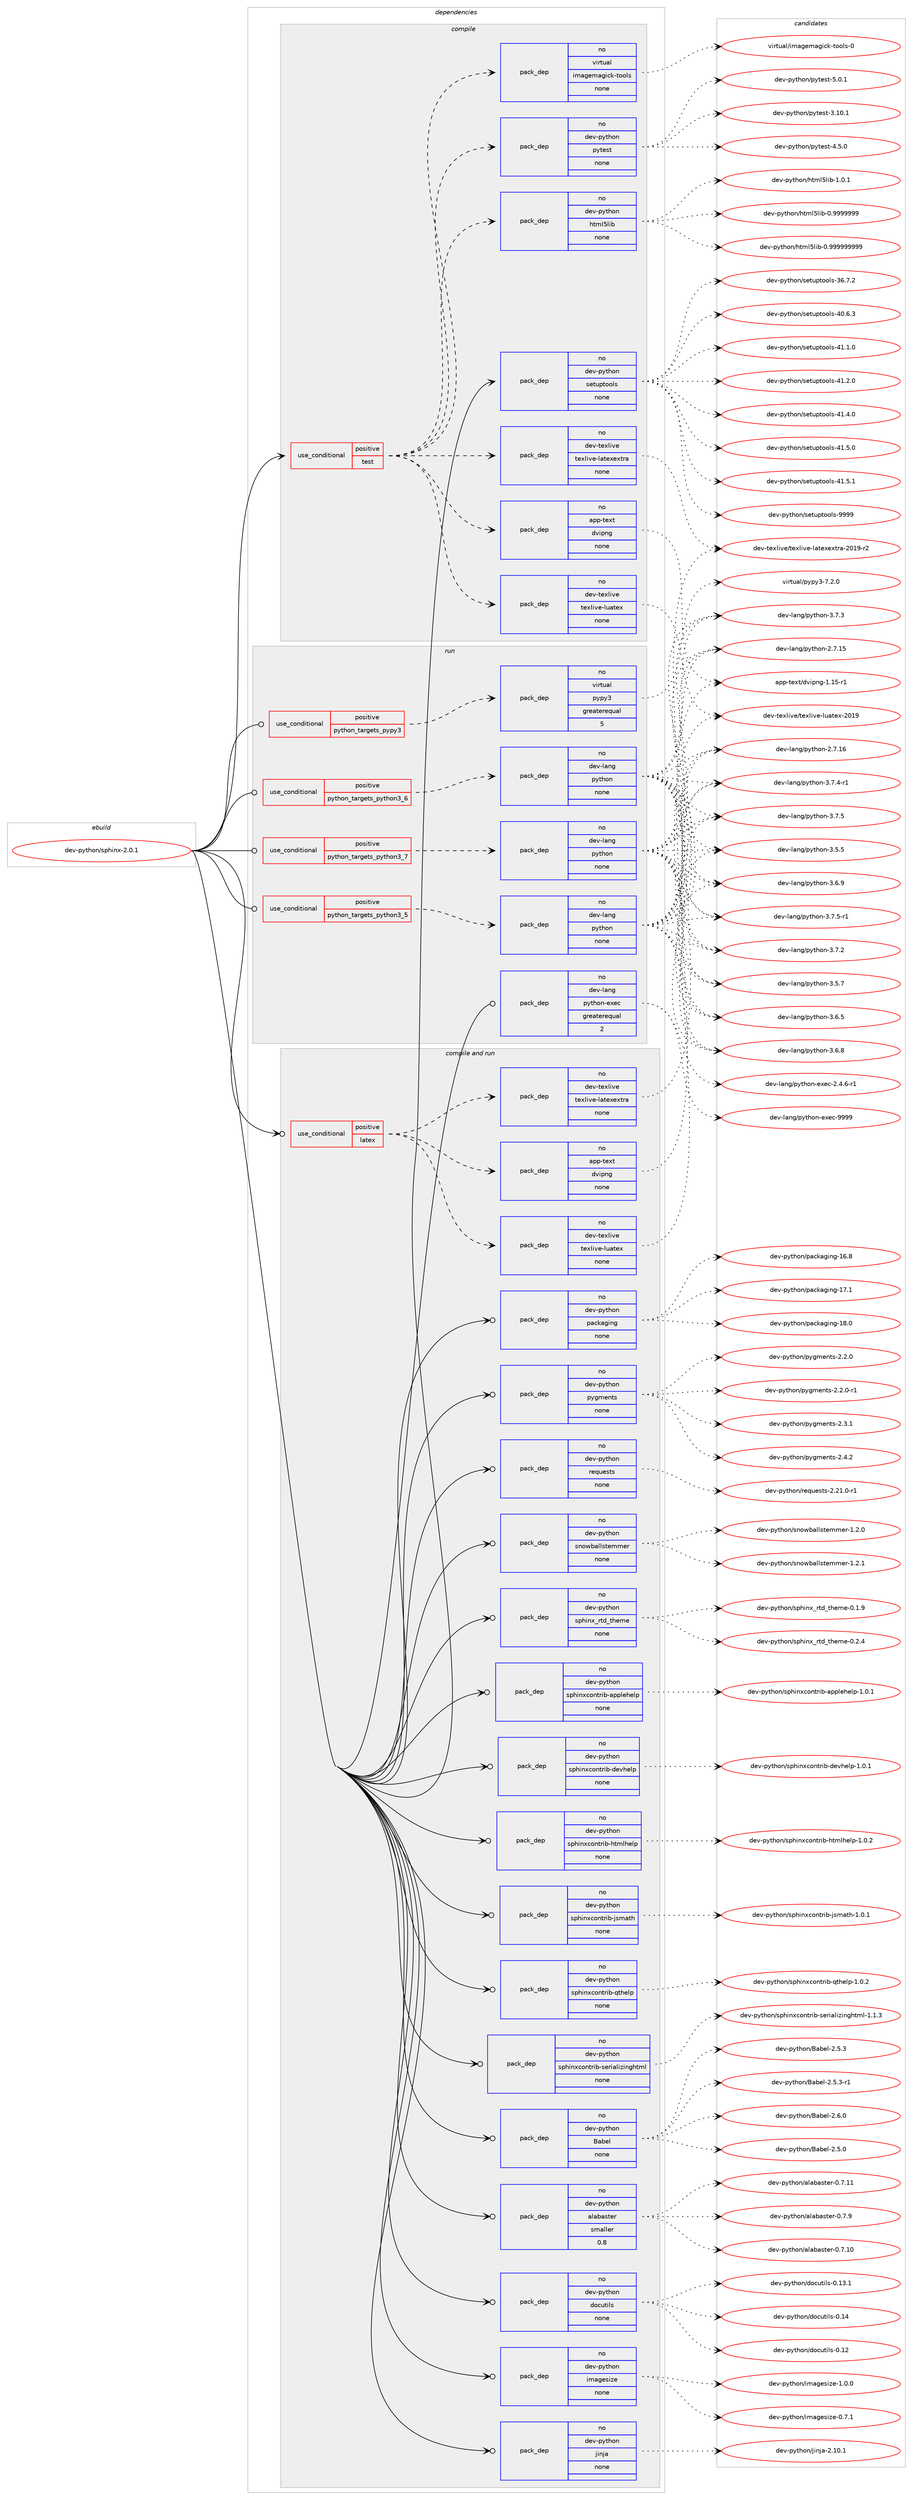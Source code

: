 digraph prolog {

# *************
# Graph options
# *************

newrank=true;
concentrate=true;
compound=true;
graph [rankdir=LR,fontname=Helvetica,fontsize=10,ranksep=1.5];#, ranksep=2.5, nodesep=0.2];
edge  [arrowhead=vee];
node  [fontname=Helvetica,fontsize=10];

# **********
# The ebuild
# **********

subgraph cluster_leftcol {
color=gray;
rank=same;
label=<<i>ebuild</i>>;
id [label="dev-python/sphinx-2.0.1", color=red, width=4, href="../dev-python/sphinx-2.0.1.svg"];
}

# ****************
# The dependencies
# ****************

subgraph cluster_midcol {
color=gray;
label=<<i>dependencies</i>>;
subgraph cluster_compile {
fillcolor="#eeeeee";
style=filled;
label=<<i>compile</i>>;
subgraph cond149611 {
dependency637989 [label=<<TABLE BORDER="0" CELLBORDER="1" CELLSPACING="0" CELLPADDING="4"><TR><TD ROWSPAN="3" CELLPADDING="10">use_conditional</TD></TR><TR><TD>positive</TD></TR><TR><TD>test</TD></TR></TABLE>>, shape=none, color=red];
subgraph pack476497 {
dependency637990 [label=<<TABLE BORDER="0" CELLBORDER="1" CELLSPACING="0" CELLPADDING="4" WIDTH="220"><TR><TD ROWSPAN="6" CELLPADDING="30">pack_dep</TD></TR><TR><TD WIDTH="110">no</TD></TR><TR><TD>dev-python</TD></TR><TR><TD>html5lib</TD></TR><TR><TD>none</TD></TR><TR><TD></TD></TR></TABLE>>, shape=none, color=blue];
}
dependency637989:e -> dependency637990:w [weight=20,style="dashed",arrowhead="vee"];
subgraph pack476498 {
dependency637991 [label=<<TABLE BORDER="0" CELLBORDER="1" CELLSPACING="0" CELLPADDING="4" WIDTH="220"><TR><TD ROWSPAN="6" CELLPADDING="30">pack_dep</TD></TR><TR><TD WIDTH="110">no</TD></TR><TR><TD>dev-python</TD></TR><TR><TD>pytest</TD></TR><TR><TD>none</TD></TR><TR><TD></TD></TR></TABLE>>, shape=none, color=blue];
}
dependency637989:e -> dependency637991:w [weight=20,style="dashed",arrowhead="vee"];
subgraph pack476499 {
dependency637992 [label=<<TABLE BORDER="0" CELLBORDER="1" CELLSPACING="0" CELLPADDING="4" WIDTH="220"><TR><TD ROWSPAN="6" CELLPADDING="30">pack_dep</TD></TR><TR><TD WIDTH="110">no</TD></TR><TR><TD>virtual</TD></TR><TR><TD>imagemagick-tools</TD></TR><TR><TD>none</TD></TR><TR><TD></TD></TR></TABLE>>, shape=none, color=blue];
}
dependency637989:e -> dependency637992:w [weight=20,style="dashed",arrowhead="vee"];
subgraph pack476500 {
dependency637993 [label=<<TABLE BORDER="0" CELLBORDER="1" CELLSPACING="0" CELLPADDING="4" WIDTH="220"><TR><TD ROWSPAN="6" CELLPADDING="30">pack_dep</TD></TR><TR><TD WIDTH="110">no</TD></TR><TR><TD>dev-texlive</TD></TR><TR><TD>texlive-latexextra</TD></TR><TR><TD>none</TD></TR><TR><TD></TD></TR></TABLE>>, shape=none, color=blue];
}
dependency637989:e -> dependency637993:w [weight=20,style="dashed",arrowhead="vee"];
subgraph pack476501 {
dependency637994 [label=<<TABLE BORDER="0" CELLBORDER="1" CELLSPACING="0" CELLPADDING="4" WIDTH="220"><TR><TD ROWSPAN="6" CELLPADDING="30">pack_dep</TD></TR><TR><TD WIDTH="110">no</TD></TR><TR><TD>dev-texlive</TD></TR><TR><TD>texlive-luatex</TD></TR><TR><TD>none</TD></TR><TR><TD></TD></TR></TABLE>>, shape=none, color=blue];
}
dependency637989:e -> dependency637994:w [weight=20,style="dashed",arrowhead="vee"];
subgraph pack476502 {
dependency637995 [label=<<TABLE BORDER="0" CELLBORDER="1" CELLSPACING="0" CELLPADDING="4" WIDTH="220"><TR><TD ROWSPAN="6" CELLPADDING="30">pack_dep</TD></TR><TR><TD WIDTH="110">no</TD></TR><TR><TD>app-text</TD></TR><TR><TD>dvipng</TD></TR><TR><TD>none</TD></TR><TR><TD></TD></TR></TABLE>>, shape=none, color=blue];
}
dependency637989:e -> dependency637995:w [weight=20,style="dashed",arrowhead="vee"];
}
id:e -> dependency637989:w [weight=20,style="solid",arrowhead="vee"];
subgraph pack476503 {
dependency637996 [label=<<TABLE BORDER="0" CELLBORDER="1" CELLSPACING="0" CELLPADDING="4" WIDTH="220"><TR><TD ROWSPAN="6" CELLPADDING="30">pack_dep</TD></TR><TR><TD WIDTH="110">no</TD></TR><TR><TD>dev-python</TD></TR><TR><TD>setuptools</TD></TR><TR><TD>none</TD></TR><TR><TD></TD></TR></TABLE>>, shape=none, color=blue];
}
id:e -> dependency637996:w [weight=20,style="solid",arrowhead="vee"];
}
subgraph cluster_compileandrun {
fillcolor="#eeeeee";
style=filled;
label=<<i>compile and run</i>>;
subgraph cond149612 {
dependency637997 [label=<<TABLE BORDER="0" CELLBORDER="1" CELLSPACING="0" CELLPADDING="4"><TR><TD ROWSPAN="3" CELLPADDING="10">use_conditional</TD></TR><TR><TD>positive</TD></TR><TR><TD>latex</TD></TR></TABLE>>, shape=none, color=red];
subgraph pack476504 {
dependency637998 [label=<<TABLE BORDER="0" CELLBORDER="1" CELLSPACING="0" CELLPADDING="4" WIDTH="220"><TR><TD ROWSPAN="6" CELLPADDING="30">pack_dep</TD></TR><TR><TD WIDTH="110">no</TD></TR><TR><TD>dev-texlive</TD></TR><TR><TD>texlive-latexextra</TD></TR><TR><TD>none</TD></TR><TR><TD></TD></TR></TABLE>>, shape=none, color=blue];
}
dependency637997:e -> dependency637998:w [weight=20,style="dashed",arrowhead="vee"];
subgraph pack476505 {
dependency637999 [label=<<TABLE BORDER="0" CELLBORDER="1" CELLSPACING="0" CELLPADDING="4" WIDTH="220"><TR><TD ROWSPAN="6" CELLPADDING="30">pack_dep</TD></TR><TR><TD WIDTH="110">no</TD></TR><TR><TD>dev-texlive</TD></TR><TR><TD>texlive-luatex</TD></TR><TR><TD>none</TD></TR><TR><TD></TD></TR></TABLE>>, shape=none, color=blue];
}
dependency637997:e -> dependency637999:w [weight=20,style="dashed",arrowhead="vee"];
subgraph pack476506 {
dependency638000 [label=<<TABLE BORDER="0" CELLBORDER="1" CELLSPACING="0" CELLPADDING="4" WIDTH="220"><TR><TD ROWSPAN="6" CELLPADDING="30">pack_dep</TD></TR><TR><TD WIDTH="110">no</TD></TR><TR><TD>app-text</TD></TR><TR><TD>dvipng</TD></TR><TR><TD>none</TD></TR><TR><TD></TD></TR></TABLE>>, shape=none, color=blue];
}
dependency637997:e -> dependency638000:w [weight=20,style="dashed",arrowhead="vee"];
}
id:e -> dependency637997:w [weight=20,style="solid",arrowhead="odotvee"];
subgraph pack476507 {
dependency638001 [label=<<TABLE BORDER="0" CELLBORDER="1" CELLSPACING="0" CELLPADDING="4" WIDTH="220"><TR><TD ROWSPAN="6" CELLPADDING="30">pack_dep</TD></TR><TR><TD WIDTH="110">no</TD></TR><TR><TD>dev-python</TD></TR><TR><TD>Babel</TD></TR><TR><TD>none</TD></TR><TR><TD></TD></TR></TABLE>>, shape=none, color=blue];
}
id:e -> dependency638001:w [weight=20,style="solid",arrowhead="odotvee"];
subgraph pack476508 {
dependency638002 [label=<<TABLE BORDER="0" CELLBORDER="1" CELLSPACING="0" CELLPADDING="4" WIDTH="220"><TR><TD ROWSPAN="6" CELLPADDING="30">pack_dep</TD></TR><TR><TD WIDTH="110">no</TD></TR><TR><TD>dev-python</TD></TR><TR><TD>alabaster</TD></TR><TR><TD>smaller</TD></TR><TR><TD>0.8</TD></TR></TABLE>>, shape=none, color=blue];
}
id:e -> dependency638002:w [weight=20,style="solid",arrowhead="odotvee"];
subgraph pack476509 {
dependency638003 [label=<<TABLE BORDER="0" CELLBORDER="1" CELLSPACING="0" CELLPADDING="4" WIDTH="220"><TR><TD ROWSPAN="6" CELLPADDING="30">pack_dep</TD></TR><TR><TD WIDTH="110">no</TD></TR><TR><TD>dev-python</TD></TR><TR><TD>docutils</TD></TR><TR><TD>none</TD></TR><TR><TD></TD></TR></TABLE>>, shape=none, color=blue];
}
id:e -> dependency638003:w [weight=20,style="solid",arrowhead="odotvee"];
subgraph pack476510 {
dependency638004 [label=<<TABLE BORDER="0" CELLBORDER="1" CELLSPACING="0" CELLPADDING="4" WIDTH="220"><TR><TD ROWSPAN="6" CELLPADDING="30">pack_dep</TD></TR><TR><TD WIDTH="110">no</TD></TR><TR><TD>dev-python</TD></TR><TR><TD>imagesize</TD></TR><TR><TD>none</TD></TR><TR><TD></TD></TR></TABLE>>, shape=none, color=blue];
}
id:e -> dependency638004:w [weight=20,style="solid",arrowhead="odotvee"];
subgraph pack476511 {
dependency638005 [label=<<TABLE BORDER="0" CELLBORDER="1" CELLSPACING="0" CELLPADDING="4" WIDTH="220"><TR><TD ROWSPAN="6" CELLPADDING="30">pack_dep</TD></TR><TR><TD WIDTH="110">no</TD></TR><TR><TD>dev-python</TD></TR><TR><TD>jinja</TD></TR><TR><TD>none</TD></TR><TR><TD></TD></TR></TABLE>>, shape=none, color=blue];
}
id:e -> dependency638005:w [weight=20,style="solid",arrowhead="odotvee"];
subgraph pack476512 {
dependency638006 [label=<<TABLE BORDER="0" CELLBORDER="1" CELLSPACING="0" CELLPADDING="4" WIDTH="220"><TR><TD ROWSPAN="6" CELLPADDING="30">pack_dep</TD></TR><TR><TD WIDTH="110">no</TD></TR><TR><TD>dev-python</TD></TR><TR><TD>packaging</TD></TR><TR><TD>none</TD></TR><TR><TD></TD></TR></TABLE>>, shape=none, color=blue];
}
id:e -> dependency638006:w [weight=20,style="solid",arrowhead="odotvee"];
subgraph pack476513 {
dependency638007 [label=<<TABLE BORDER="0" CELLBORDER="1" CELLSPACING="0" CELLPADDING="4" WIDTH="220"><TR><TD ROWSPAN="6" CELLPADDING="30">pack_dep</TD></TR><TR><TD WIDTH="110">no</TD></TR><TR><TD>dev-python</TD></TR><TR><TD>pygments</TD></TR><TR><TD>none</TD></TR><TR><TD></TD></TR></TABLE>>, shape=none, color=blue];
}
id:e -> dependency638007:w [weight=20,style="solid",arrowhead="odotvee"];
subgraph pack476514 {
dependency638008 [label=<<TABLE BORDER="0" CELLBORDER="1" CELLSPACING="0" CELLPADDING="4" WIDTH="220"><TR><TD ROWSPAN="6" CELLPADDING="30">pack_dep</TD></TR><TR><TD WIDTH="110">no</TD></TR><TR><TD>dev-python</TD></TR><TR><TD>requests</TD></TR><TR><TD>none</TD></TR><TR><TD></TD></TR></TABLE>>, shape=none, color=blue];
}
id:e -> dependency638008:w [weight=20,style="solid",arrowhead="odotvee"];
subgraph pack476515 {
dependency638009 [label=<<TABLE BORDER="0" CELLBORDER="1" CELLSPACING="0" CELLPADDING="4" WIDTH="220"><TR><TD ROWSPAN="6" CELLPADDING="30">pack_dep</TD></TR><TR><TD WIDTH="110">no</TD></TR><TR><TD>dev-python</TD></TR><TR><TD>snowballstemmer</TD></TR><TR><TD>none</TD></TR><TR><TD></TD></TR></TABLE>>, shape=none, color=blue];
}
id:e -> dependency638009:w [weight=20,style="solid",arrowhead="odotvee"];
subgraph pack476516 {
dependency638010 [label=<<TABLE BORDER="0" CELLBORDER="1" CELLSPACING="0" CELLPADDING="4" WIDTH="220"><TR><TD ROWSPAN="6" CELLPADDING="30">pack_dep</TD></TR><TR><TD WIDTH="110">no</TD></TR><TR><TD>dev-python</TD></TR><TR><TD>sphinx_rtd_theme</TD></TR><TR><TD>none</TD></TR><TR><TD></TD></TR></TABLE>>, shape=none, color=blue];
}
id:e -> dependency638010:w [weight=20,style="solid",arrowhead="odotvee"];
subgraph pack476517 {
dependency638011 [label=<<TABLE BORDER="0" CELLBORDER="1" CELLSPACING="0" CELLPADDING="4" WIDTH="220"><TR><TD ROWSPAN="6" CELLPADDING="30">pack_dep</TD></TR><TR><TD WIDTH="110">no</TD></TR><TR><TD>dev-python</TD></TR><TR><TD>sphinxcontrib-applehelp</TD></TR><TR><TD>none</TD></TR><TR><TD></TD></TR></TABLE>>, shape=none, color=blue];
}
id:e -> dependency638011:w [weight=20,style="solid",arrowhead="odotvee"];
subgraph pack476518 {
dependency638012 [label=<<TABLE BORDER="0" CELLBORDER="1" CELLSPACING="0" CELLPADDING="4" WIDTH="220"><TR><TD ROWSPAN="6" CELLPADDING="30">pack_dep</TD></TR><TR><TD WIDTH="110">no</TD></TR><TR><TD>dev-python</TD></TR><TR><TD>sphinxcontrib-devhelp</TD></TR><TR><TD>none</TD></TR><TR><TD></TD></TR></TABLE>>, shape=none, color=blue];
}
id:e -> dependency638012:w [weight=20,style="solid",arrowhead="odotvee"];
subgraph pack476519 {
dependency638013 [label=<<TABLE BORDER="0" CELLBORDER="1" CELLSPACING="0" CELLPADDING="4" WIDTH="220"><TR><TD ROWSPAN="6" CELLPADDING="30">pack_dep</TD></TR><TR><TD WIDTH="110">no</TD></TR><TR><TD>dev-python</TD></TR><TR><TD>sphinxcontrib-htmlhelp</TD></TR><TR><TD>none</TD></TR><TR><TD></TD></TR></TABLE>>, shape=none, color=blue];
}
id:e -> dependency638013:w [weight=20,style="solid",arrowhead="odotvee"];
subgraph pack476520 {
dependency638014 [label=<<TABLE BORDER="0" CELLBORDER="1" CELLSPACING="0" CELLPADDING="4" WIDTH="220"><TR><TD ROWSPAN="6" CELLPADDING="30">pack_dep</TD></TR><TR><TD WIDTH="110">no</TD></TR><TR><TD>dev-python</TD></TR><TR><TD>sphinxcontrib-jsmath</TD></TR><TR><TD>none</TD></TR><TR><TD></TD></TR></TABLE>>, shape=none, color=blue];
}
id:e -> dependency638014:w [weight=20,style="solid",arrowhead="odotvee"];
subgraph pack476521 {
dependency638015 [label=<<TABLE BORDER="0" CELLBORDER="1" CELLSPACING="0" CELLPADDING="4" WIDTH="220"><TR><TD ROWSPAN="6" CELLPADDING="30">pack_dep</TD></TR><TR><TD WIDTH="110">no</TD></TR><TR><TD>dev-python</TD></TR><TR><TD>sphinxcontrib-qthelp</TD></TR><TR><TD>none</TD></TR><TR><TD></TD></TR></TABLE>>, shape=none, color=blue];
}
id:e -> dependency638015:w [weight=20,style="solid",arrowhead="odotvee"];
subgraph pack476522 {
dependency638016 [label=<<TABLE BORDER="0" CELLBORDER="1" CELLSPACING="0" CELLPADDING="4" WIDTH="220"><TR><TD ROWSPAN="6" CELLPADDING="30">pack_dep</TD></TR><TR><TD WIDTH="110">no</TD></TR><TR><TD>dev-python</TD></TR><TR><TD>sphinxcontrib-serializinghtml</TD></TR><TR><TD>none</TD></TR><TR><TD></TD></TR></TABLE>>, shape=none, color=blue];
}
id:e -> dependency638016:w [weight=20,style="solid",arrowhead="odotvee"];
}
subgraph cluster_run {
fillcolor="#eeeeee";
style=filled;
label=<<i>run</i>>;
subgraph cond149613 {
dependency638017 [label=<<TABLE BORDER="0" CELLBORDER="1" CELLSPACING="0" CELLPADDING="4"><TR><TD ROWSPAN="3" CELLPADDING="10">use_conditional</TD></TR><TR><TD>positive</TD></TR><TR><TD>python_targets_pypy3</TD></TR></TABLE>>, shape=none, color=red];
subgraph pack476523 {
dependency638018 [label=<<TABLE BORDER="0" CELLBORDER="1" CELLSPACING="0" CELLPADDING="4" WIDTH="220"><TR><TD ROWSPAN="6" CELLPADDING="30">pack_dep</TD></TR><TR><TD WIDTH="110">no</TD></TR><TR><TD>virtual</TD></TR><TR><TD>pypy3</TD></TR><TR><TD>greaterequal</TD></TR><TR><TD>5</TD></TR></TABLE>>, shape=none, color=blue];
}
dependency638017:e -> dependency638018:w [weight=20,style="dashed",arrowhead="vee"];
}
id:e -> dependency638017:w [weight=20,style="solid",arrowhead="odot"];
subgraph cond149614 {
dependency638019 [label=<<TABLE BORDER="0" CELLBORDER="1" CELLSPACING="0" CELLPADDING="4"><TR><TD ROWSPAN="3" CELLPADDING="10">use_conditional</TD></TR><TR><TD>positive</TD></TR><TR><TD>python_targets_python3_5</TD></TR></TABLE>>, shape=none, color=red];
subgraph pack476524 {
dependency638020 [label=<<TABLE BORDER="0" CELLBORDER="1" CELLSPACING="0" CELLPADDING="4" WIDTH="220"><TR><TD ROWSPAN="6" CELLPADDING="30">pack_dep</TD></TR><TR><TD WIDTH="110">no</TD></TR><TR><TD>dev-lang</TD></TR><TR><TD>python</TD></TR><TR><TD>none</TD></TR><TR><TD></TD></TR></TABLE>>, shape=none, color=blue];
}
dependency638019:e -> dependency638020:w [weight=20,style="dashed",arrowhead="vee"];
}
id:e -> dependency638019:w [weight=20,style="solid",arrowhead="odot"];
subgraph cond149615 {
dependency638021 [label=<<TABLE BORDER="0" CELLBORDER="1" CELLSPACING="0" CELLPADDING="4"><TR><TD ROWSPAN="3" CELLPADDING="10">use_conditional</TD></TR><TR><TD>positive</TD></TR><TR><TD>python_targets_python3_6</TD></TR></TABLE>>, shape=none, color=red];
subgraph pack476525 {
dependency638022 [label=<<TABLE BORDER="0" CELLBORDER="1" CELLSPACING="0" CELLPADDING="4" WIDTH="220"><TR><TD ROWSPAN="6" CELLPADDING="30">pack_dep</TD></TR><TR><TD WIDTH="110">no</TD></TR><TR><TD>dev-lang</TD></TR><TR><TD>python</TD></TR><TR><TD>none</TD></TR><TR><TD></TD></TR></TABLE>>, shape=none, color=blue];
}
dependency638021:e -> dependency638022:w [weight=20,style="dashed",arrowhead="vee"];
}
id:e -> dependency638021:w [weight=20,style="solid",arrowhead="odot"];
subgraph cond149616 {
dependency638023 [label=<<TABLE BORDER="0" CELLBORDER="1" CELLSPACING="0" CELLPADDING="4"><TR><TD ROWSPAN="3" CELLPADDING="10">use_conditional</TD></TR><TR><TD>positive</TD></TR><TR><TD>python_targets_python3_7</TD></TR></TABLE>>, shape=none, color=red];
subgraph pack476526 {
dependency638024 [label=<<TABLE BORDER="0" CELLBORDER="1" CELLSPACING="0" CELLPADDING="4" WIDTH="220"><TR><TD ROWSPAN="6" CELLPADDING="30">pack_dep</TD></TR><TR><TD WIDTH="110">no</TD></TR><TR><TD>dev-lang</TD></TR><TR><TD>python</TD></TR><TR><TD>none</TD></TR><TR><TD></TD></TR></TABLE>>, shape=none, color=blue];
}
dependency638023:e -> dependency638024:w [weight=20,style="dashed",arrowhead="vee"];
}
id:e -> dependency638023:w [weight=20,style="solid",arrowhead="odot"];
subgraph pack476527 {
dependency638025 [label=<<TABLE BORDER="0" CELLBORDER="1" CELLSPACING="0" CELLPADDING="4" WIDTH="220"><TR><TD ROWSPAN="6" CELLPADDING="30">pack_dep</TD></TR><TR><TD WIDTH="110">no</TD></TR><TR><TD>dev-lang</TD></TR><TR><TD>python-exec</TD></TR><TR><TD>greaterequal</TD></TR><TR><TD>2</TD></TR></TABLE>>, shape=none, color=blue];
}
id:e -> dependency638025:w [weight=20,style="solid",arrowhead="odot"];
}
}

# **************
# The candidates
# **************

subgraph cluster_choices {
rank=same;
color=gray;
label=<<i>candidates</i>>;

subgraph choice476497 {
color=black;
nodesep=1;
choice1001011184511212111610411111047104116109108531081059845484657575757575757 [label="dev-python/html5lib-0.9999999", color=red, width=4,href="../dev-python/html5lib-0.9999999.svg"];
choice10010111845112121116104111110471041161091085310810598454846575757575757575757 [label="dev-python/html5lib-0.999999999", color=red, width=4,href="../dev-python/html5lib-0.999999999.svg"];
choice10010111845112121116104111110471041161091085310810598454946484649 [label="dev-python/html5lib-1.0.1", color=red, width=4,href="../dev-python/html5lib-1.0.1.svg"];
dependency637990:e -> choice1001011184511212111610411111047104116109108531081059845484657575757575757:w [style=dotted,weight="100"];
dependency637990:e -> choice10010111845112121116104111110471041161091085310810598454846575757575757575757:w [style=dotted,weight="100"];
dependency637990:e -> choice10010111845112121116104111110471041161091085310810598454946484649:w [style=dotted,weight="100"];
}
subgraph choice476498 {
color=black;
nodesep=1;
choice100101118451121211161041111104711212111610111511645514649484649 [label="dev-python/pytest-3.10.1", color=red, width=4,href="../dev-python/pytest-3.10.1.svg"];
choice1001011184511212111610411111047112121116101115116455246534648 [label="dev-python/pytest-4.5.0", color=red, width=4,href="../dev-python/pytest-4.5.0.svg"];
choice1001011184511212111610411111047112121116101115116455346484649 [label="dev-python/pytest-5.0.1", color=red, width=4,href="../dev-python/pytest-5.0.1.svg"];
dependency637991:e -> choice100101118451121211161041111104711212111610111511645514649484649:w [style=dotted,weight="100"];
dependency637991:e -> choice1001011184511212111610411111047112121116101115116455246534648:w [style=dotted,weight="100"];
dependency637991:e -> choice1001011184511212111610411111047112121116101115116455346484649:w [style=dotted,weight="100"];
}
subgraph choice476499 {
color=black;
nodesep=1;
choice1181051141161179710847105109971031011099710310599107451161111111081154548 [label="virtual/imagemagick-tools-0", color=red, width=4,href="../virtual/imagemagick-tools-0.svg"];
dependency637992:e -> choice1181051141161179710847105109971031011099710310599107451161111111081154548:w [style=dotted,weight="100"];
}
subgraph choice476500 {
color=black;
nodesep=1;
choice100101118451161011201081051181014711610112010810511810145108971161011201011201161149745504849574511450 [label="dev-texlive/texlive-latexextra-2019-r2", color=red, width=4,href="../dev-texlive/texlive-latexextra-2019-r2.svg"];
dependency637993:e -> choice100101118451161011201081051181014711610112010810511810145108971161011201011201161149745504849574511450:w [style=dotted,weight="100"];
}
subgraph choice476501 {
color=black;
nodesep=1;
choice100101118451161011201081051181014711610112010810511810145108117971161011204550484957 [label="dev-texlive/texlive-luatex-2019", color=red, width=4,href="../dev-texlive/texlive-luatex-2019.svg"];
dependency637994:e -> choice100101118451161011201081051181014711610112010810511810145108117971161011204550484957:w [style=dotted,weight="100"];
}
subgraph choice476502 {
color=black;
nodesep=1;
choice97112112451161011201164710011810511211010345494649534511449 [label="app-text/dvipng-1.15-r1", color=red, width=4,href="../app-text/dvipng-1.15-r1.svg"];
dependency637995:e -> choice97112112451161011201164710011810511211010345494649534511449:w [style=dotted,weight="100"];
}
subgraph choice476503 {
color=black;
nodesep=1;
choice100101118451121211161041111104711510111611711211611111110811545515446554650 [label="dev-python/setuptools-36.7.2", color=red, width=4,href="../dev-python/setuptools-36.7.2.svg"];
choice100101118451121211161041111104711510111611711211611111110811545524846544651 [label="dev-python/setuptools-40.6.3", color=red, width=4,href="../dev-python/setuptools-40.6.3.svg"];
choice100101118451121211161041111104711510111611711211611111110811545524946494648 [label="dev-python/setuptools-41.1.0", color=red, width=4,href="../dev-python/setuptools-41.1.0.svg"];
choice100101118451121211161041111104711510111611711211611111110811545524946504648 [label="dev-python/setuptools-41.2.0", color=red, width=4,href="../dev-python/setuptools-41.2.0.svg"];
choice100101118451121211161041111104711510111611711211611111110811545524946524648 [label="dev-python/setuptools-41.4.0", color=red, width=4,href="../dev-python/setuptools-41.4.0.svg"];
choice100101118451121211161041111104711510111611711211611111110811545524946534648 [label="dev-python/setuptools-41.5.0", color=red, width=4,href="../dev-python/setuptools-41.5.0.svg"];
choice100101118451121211161041111104711510111611711211611111110811545524946534649 [label="dev-python/setuptools-41.5.1", color=red, width=4,href="../dev-python/setuptools-41.5.1.svg"];
choice10010111845112121116104111110471151011161171121161111111081154557575757 [label="dev-python/setuptools-9999", color=red, width=4,href="../dev-python/setuptools-9999.svg"];
dependency637996:e -> choice100101118451121211161041111104711510111611711211611111110811545515446554650:w [style=dotted,weight="100"];
dependency637996:e -> choice100101118451121211161041111104711510111611711211611111110811545524846544651:w [style=dotted,weight="100"];
dependency637996:e -> choice100101118451121211161041111104711510111611711211611111110811545524946494648:w [style=dotted,weight="100"];
dependency637996:e -> choice100101118451121211161041111104711510111611711211611111110811545524946504648:w [style=dotted,weight="100"];
dependency637996:e -> choice100101118451121211161041111104711510111611711211611111110811545524946524648:w [style=dotted,weight="100"];
dependency637996:e -> choice100101118451121211161041111104711510111611711211611111110811545524946534648:w [style=dotted,weight="100"];
dependency637996:e -> choice100101118451121211161041111104711510111611711211611111110811545524946534649:w [style=dotted,weight="100"];
dependency637996:e -> choice10010111845112121116104111110471151011161171121161111111081154557575757:w [style=dotted,weight="100"];
}
subgraph choice476504 {
color=black;
nodesep=1;
choice100101118451161011201081051181014711610112010810511810145108971161011201011201161149745504849574511450 [label="dev-texlive/texlive-latexextra-2019-r2", color=red, width=4,href="../dev-texlive/texlive-latexextra-2019-r2.svg"];
dependency637998:e -> choice100101118451161011201081051181014711610112010810511810145108971161011201011201161149745504849574511450:w [style=dotted,weight="100"];
}
subgraph choice476505 {
color=black;
nodesep=1;
choice100101118451161011201081051181014711610112010810511810145108117971161011204550484957 [label="dev-texlive/texlive-luatex-2019", color=red, width=4,href="../dev-texlive/texlive-luatex-2019.svg"];
dependency637999:e -> choice100101118451161011201081051181014711610112010810511810145108117971161011204550484957:w [style=dotted,weight="100"];
}
subgraph choice476506 {
color=black;
nodesep=1;
choice97112112451161011201164710011810511211010345494649534511449 [label="app-text/dvipng-1.15-r1", color=red, width=4,href="../app-text/dvipng-1.15-r1.svg"];
dependency638000:e -> choice97112112451161011201164710011810511211010345494649534511449:w [style=dotted,weight="100"];
}
subgraph choice476507 {
color=black;
nodesep=1;
choice1001011184511212111610411111047669798101108455046534648 [label="dev-python/Babel-2.5.0", color=red, width=4,href="../dev-python/Babel-2.5.0.svg"];
choice1001011184511212111610411111047669798101108455046534651 [label="dev-python/Babel-2.5.3", color=red, width=4,href="../dev-python/Babel-2.5.3.svg"];
choice10010111845112121116104111110476697981011084550465346514511449 [label="dev-python/Babel-2.5.3-r1", color=red, width=4,href="../dev-python/Babel-2.5.3-r1.svg"];
choice1001011184511212111610411111047669798101108455046544648 [label="dev-python/Babel-2.6.0", color=red, width=4,href="../dev-python/Babel-2.6.0.svg"];
dependency638001:e -> choice1001011184511212111610411111047669798101108455046534648:w [style=dotted,weight="100"];
dependency638001:e -> choice1001011184511212111610411111047669798101108455046534651:w [style=dotted,weight="100"];
dependency638001:e -> choice10010111845112121116104111110476697981011084550465346514511449:w [style=dotted,weight="100"];
dependency638001:e -> choice1001011184511212111610411111047669798101108455046544648:w [style=dotted,weight="100"];
}
subgraph choice476508 {
color=black;
nodesep=1;
choice10010111845112121116104111110479710897989711511610111445484655464948 [label="dev-python/alabaster-0.7.10", color=red, width=4,href="../dev-python/alabaster-0.7.10.svg"];
choice10010111845112121116104111110479710897989711511610111445484655464949 [label="dev-python/alabaster-0.7.11", color=red, width=4,href="../dev-python/alabaster-0.7.11.svg"];
choice100101118451121211161041111104797108979897115116101114454846554657 [label="dev-python/alabaster-0.7.9", color=red, width=4,href="../dev-python/alabaster-0.7.9.svg"];
dependency638002:e -> choice10010111845112121116104111110479710897989711511610111445484655464948:w [style=dotted,weight="100"];
dependency638002:e -> choice10010111845112121116104111110479710897989711511610111445484655464949:w [style=dotted,weight="100"];
dependency638002:e -> choice100101118451121211161041111104797108979897115116101114454846554657:w [style=dotted,weight="100"];
}
subgraph choice476509 {
color=black;
nodesep=1;
choice1001011184511212111610411111047100111991171161051081154548464950 [label="dev-python/docutils-0.12", color=red, width=4,href="../dev-python/docutils-0.12.svg"];
choice10010111845112121116104111110471001119911711610510811545484649514649 [label="dev-python/docutils-0.13.1", color=red, width=4,href="../dev-python/docutils-0.13.1.svg"];
choice1001011184511212111610411111047100111991171161051081154548464952 [label="dev-python/docutils-0.14", color=red, width=4,href="../dev-python/docutils-0.14.svg"];
dependency638003:e -> choice1001011184511212111610411111047100111991171161051081154548464950:w [style=dotted,weight="100"];
dependency638003:e -> choice10010111845112121116104111110471001119911711610510811545484649514649:w [style=dotted,weight="100"];
dependency638003:e -> choice1001011184511212111610411111047100111991171161051081154548464952:w [style=dotted,weight="100"];
}
subgraph choice476510 {
color=black;
nodesep=1;
choice100101118451121211161041111104710510997103101115105122101454846554649 [label="dev-python/imagesize-0.7.1", color=red, width=4,href="../dev-python/imagesize-0.7.1.svg"];
choice100101118451121211161041111104710510997103101115105122101454946484648 [label="dev-python/imagesize-1.0.0", color=red, width=4,href="../dev-python/imagesize-1.0.0.svg"];
dependency638004:e -> choice100101118451121211161041111104710510997103101115105122101454846554649:w [style=dotted,weight="100"];
dependency638004:e -> choice100101118451121211161041111104710510997103101115105122101454946484648:w [style=dotted,weight="100"];
}
subgraph choice476511 {
color=black;
nodesep=1;
choice10010111845112121116104111110471061051101069745504649484649 [label="dev-python/jinja-2.10.1", color=red, width=4,href="../dev-python/jinja-2.10.1.svg"];
dependency638005:e -> choice10010111845112121116104111110471061051101069745504649484649:w [style=dotted,weight="100"];
}
subgraph choice476512 {
color=black;
nodesep=1;
choice10010111845112121116104111110471129799107971031051101034549544656 [label="dev-python/packaging-16.8", color=red, width=4,href="../dev-python/packaging-16.8.svg"];
choice10010111845112121116104111110471129799107971031051101034549554649 [label="dev-python/packaging-17.1", color=red, width=4,href="../dev-python/packaging-17.1.svg"];
choice10010111845112121116104111110471129799107971031051101034549564648 [label="dev-python/packaging-18.0", color=red, width=4,href="../dev-python/packaging-18.0.svg"];
dependency638006:e -> choice10010111845112121116104111110471129799107971031051101034549544656:w [style=dotted,weight="100"];
dependency638006:e -> choice10010111845112121116104111110471129799107971031051101034549554649:w [style=dotted,weight="100"];
dependency638006:e -> choice10010111845112121116104111110471129799107971031051101034549564648:w [style=dotted,weight="100"];
}
subgraph choice476513 {
color=black;
nodesep=1;
choice1001011184511212111610411111047112121103109101110116115455046504648 [label="dev-python/pygments-2.2.0", color=red, width=4,href="../dev-python/pygments-2.2.0.svg"];
choice10010111845112121116104111110471121211031091011101161154550465046484511449 [label="dev-python/pygments-2.2.0-r1", color=red, width=4,href="../dev-python/pygments-2.2.0-r1.svg"];
choice1001011184511212111610411111047112121103109101110116115455046514649 [label="dev-python/pygments-2.3.1", color=red, width=4,href="../dev-python/pygments-2.3.1.svg"];
choice1001011184511212111610411111047112121103109101110116115455046524650 [label="dev-python/pygments-2.4.2", color=red, width=4,href="../dev-python/pygments-2.4.2.svg"];
dependency638007:e -> choice1001011184511212111610411111047112121103109101110116115455046504648:w [style=dotted,weight="100"];
dependency638007:e -> choice10010111845112121116104111110471121211031091011101161154550465046484511449:w [style=dotted,weight="100"];
dependency638007:e -> choice1001011184511212111610411111047112121103109101110116115455046514649:w [style=dotted,weight="100"];
dependency638007:e -> choice1001011184511212111610411111047112121103109101110116115455046524650:w [style=dotted,weight="100"];
}
subgraph choice476514 {
color=black;
nodesep=1;
choice1001011184511212111610411111047114101113117101115116115455046504946484511449 [label="dev-python/requests-2.21.0-r1", color=red, width=4,href="../dev-python/requests-2.21.0-r1.svg"];
dependency638008:e -> choice1001011184511212111610411111047114101113117101115116115455046504946484511449:w [style=dotted,weight="100"];
}
subgraph choice476515 {
color=black;
nodesep=1;
choice10010111845112121116104111110471151101111199897108108115116101109109101114454946504648 [label="dev-python/snowballstemmer-1.2.0", color=red, width=4,href="../dev-python/snowballstemmer-1.2.0.svg"];
choice10010111845112121116104111110471151101111199897108108115116101109109101114454946504649 [label="dev-python/snowballstemmer-1.2.1", color=red, width=4,href="../dev-python/snowballstemmer-1.2.1.svg"];
dependency638009:e -> choice10010111845112121116104111110471151101111199897108108115116101109109101114454946504648:w [style=dotted,weight="100"];
dependency638009:e -> choice10010111845112121116104111110471151101111199897108108115116101109109101114454946504649:w [style=dotted,weight="100"];
}
subgraph choice476516 {
color=black;
nodesep=1;
choice10010111845112121116104111110471151121041051101209511411610095116104101109101454846494657 [label="dev-python/sphinx_rtd_theme-0.1.9", color=red, width=4,href="../dev-python/sphinx_rtd_theme-0.1.9.svg"];
choice10010111845112121116104111110471151121041051101209511411610095116104101109101454846504652 [label="dev-python/sphinx_rtd_theme-0.2.4", color=red, width=4,href="../dev-python/sphinx_rtd_theme-0.2.4.svg"];
dependency638010:e -> choice10010111845112121116104111110471151121041051101209511411610095116104101109101454846494657:w [style=dotted,weight="100"];
dependency638010:e -> choice10010111845112121116104111110471151121041051101209511411610095116104101109101454846504652:w [style=dotted,weight="100"];
}
subgraph choice476517 {
color=black;
nodesep=1;
choice100101118451121211161041111104711511210410511012099111110116114105984597112112108101104101108112454946484649 [label="dev-python/sphinxcontrib-applehelp-1.0.1", color=red, width=4,href="../dev-python/sphinxcontrib-applehelp-1.0.1.svg"];
dependency638011:e -> choice100101118451121211161041111104711511210410511012099111110116114105984597112112108101104101108112454946484649:w [style=dotted,weight="100"];
}
subgraph choice476518 {
color=black;
nodesep=1;
choice1001011184511212111610411111047115112104105110120991111101161141059845100101118104101108112454946484649 [label="dev-python/sphinxcontrib-devhelp-1.0.1", color=red, width=4,href="../dev-python/sphinxcontrib-devhelp-1.0.1.svg"];
dependency638012:e -> choice1001011184511212111610411111047115112104105110120991111101161141059845100101118104101108112454946484649:w [style=dotted,weight="100"];
}
subgraph choice476519 {
color=black;
nodesep=1;
choice1001011184511212111610411111047115112104105110120991111101161141059845104116109108104101108112454946484650 [label="dev-python/sphinxcontrib-htmlhelp-1.0.2", color=red, width=4,href="../dev-python/sphinxcontrib-htmlhelp-1.0.2.svg"];
dependency638013:e -> choice1001011184511212111610411111047115112104105110120991111101161141059845104116109108104101108112454946484650:w [style=dotted,weight="100"];
}
subgraph choice476520 {
color=black;
nodesep=1;
choice100101118451121211161041111104711511210410511012099111110116114105984510611510997116104454946484649 [label="dev-python/sphinxcontrib-jsmath-1.0.1", color=red, width=4,href="../dev-python/sphinxcontrib-jsmath-1.0.1.svg"];
dependency638014:e -> choice100101118451121211161041111104711511210410511012099111110116114105984510611510997116104454946484649:w [style=dotted,weight="100"];
}
subgraph choice476521 {
color=black;
nodesep=1;
choice1001011184511212111610411111047115112104105110120991111101161141059845113116104101108112454946484650 [label="dev-python/sphinxcontrib-qthelp-1.0.2", color=red, width=4,href="../dev-python/sphinxcontrib-qthelp-1.0.2.svg"];
dependency638015:e -> choice1001011184511212111610411111047115112104105110120991111101161141059845113116104101108112454946484650:w [style=dotted,weight="100"];
}
subgraph choice476522 {
color=black;
nodesep=1;
choice100101118451121211161041111104711511210410511012099111110116114105984511510111410597108105122105110103104116109108454946494651 [label="dev-python/sphinxcontrib-serializinghtml-1.1.3", color=red, width=4,href="../dev-python/sphinxcontrib-serializinghtml-1.1.3.svg"];
dependency638016:e -> choice100101118451121211161041111104711511210410511012099111110116114105984511510111410597108105122105110103104116109108454946494651:w [style=dotted,weight="100"];
}
subgraph choice476523 {
color=black;
nodesep=1;
choice118105114116117971084711212111212151455546504648 [label="virtual/pypy3-7.2.0", color=red, width=4,href="../virtual/pypy3-7.2.0.svg"];
dependency638018:e -> choice118105114116117971084711212111212151455546504648:w [style=dotted,weight="100"];
}
subgraph choice476524 {
color=black;
nodesep=1;
choice10010111845108971101034711212111610411111045504655464953 [label="dev-lang/python-2.7.15", color=red, width=4,href="../dev-lang/python-2.7.15.svg"];
choice10010111845108971101034711212111610411111045504655464954 [label="dev-lang/python-2.7.16", color=red, width=4,href="../dev-lang/python-2.7.16.svg"];
choice100101118451089711010347112121116104111110455146534653 [label="dev-lang/python-3.5.5", color=red, width=4,href="../dev-lang/python-3.5.5.svg"];
choice100101118451089711010347112121116104111110455146534655 [label="dev-lang/python-3.5.7", color=red, width=4,href="../dev-lang/python-3.5.7.svg"];
choice100101118451089711010347112121116104111110455146544653 [label="dev-lang/python-3.6.5", color=red, width=4,href="../dev-lang/python-3.6.5.svg"];
choice100101118451089711010347112121116104111110455146544656 [label="dev-lang/python-3.6.8", color=red, width=4,href="../dev-lang/python-3.6.8.svg"];
choice100101118451089711010347112121116104111110455146544657 [label="dev-lang/python-3.6.9", color=red, width=4,href="../dev-lang/python-3.6.9.svg"];
choice100101118451089711010347112121116104111110455146554650 [label="dev-lang/python-3.7.2", color=red, width=4,href="../dev-lang/python-3.7.2.svg"];
choice100101118451089711010347112121116104111110455146554651 [label="dev-lang/python-3.7.3", color=red, width=4,href="../dev-lang/python-3.7.3.svg"];
choice1001011184510897110103471121211161041111104551465546524511449 [label="dev-lang/python-3.7.4-r1", color=red, width=4,href="../dev-lang/python-3.7.4-r1.svg"];
choice100101118451089711010347112121116104111110455146554653 [label="dev-lang/python-3.7.5", color=red, width=4,href="../dev-lang/python-3.7.5.svg"];
choice1001011184510897110103471121211161041111104551465546534511449 [label="dev-lang/python-3.7.5-r1", color=red, width=4,href="../dev-lang/python-3.7.5-r1.svg"];
dependency638020:e -> choice10010111845108971101034711212111610411111045504655464953:w [style=dotted,weight="100"];
dependency638020:e -> choice10010111845108971101034711212111610411111045504655464954:w [style=dotted,weight="100"];
dependency638020:e -> choice100101118451089711010347112121116104111110455146534653:w [style=dotted,weight="100"];
dependency638020:e -> choice100101118451089711010347112121116104111110455146534655:w [style=dotted,weight="100"];
dependency638020:e -> choice100101118451089711010347112121116104111110455146544653:w [style=dotted,weight="100"];
dependency638020:e -> choice100101118451089711010347112121116104111110455146544656:w [style=dotted,weight="100"];
dependency638020:e -> choice100101118451089711010347112121116104111110455146544657:w [style=dotted,weight="100"];
dependency638020:e -> choice100101118451089711010347112121116104111110455146554650:w [style=dotted,weight="100"];
dependency638020:e -> choice100101118451089711010347112121116104111110455146554651:w [style=dotted,weight="100"];
dependency638020:e -> choice1001011184510897110103471121211161041111104551465546524511449:w [style=dotted,weight="100"];
dependency638020:e -> choice100101118451089711010347112121116104111110455146554653:w [style=dotted,weight="100"];
dependency638020:e -> choice1001011184510897110103471121211161041111104551465546534511449:w [style=dotted,weight="100"];
}
subgraph choice476525 {
color=black;
nodesep=1;
choice10010111845108971101034711212111610411111045504655464953 [label="dev-lang/python-2.7.15", color=red, width=4,href="../dev-lang/python-2.7.15.svg"];
choice10010111845108971101034711212111610411111045504655464954 [label="dev-lang/python-2.7.16", color=red, width=4,href="../dev-lang/python-2.7.16.svg"];
choice100101118451089711010347112121116104111110455146534653 [label="dev-lang/python-3.5.5", color=red, width=4,href="../dev-lang/python-3.5.5.svg"];
choice100101118451089711010347112121116104111110455146534655 [label="dev-lang/python-3.5.7", color=red, width=4,href="../dev-lang/python-3.5.7.svg"];
choice100101118451089711010347112121116104111110455146544653 [label="dev-lang/python-3.6.5", color=red, width=4,href="../dev-lang/python-3.6.5.svg"];
choice100101118451089711010347112121116104111110455146544656 [label="dev-lang/python-3.6.8", color=red, width=4,href="../dev-lang/python-3.6.8.svg"];
choice100101118451089711010347112121116104111110455146544657 [label="dev-lang/python-3.6.9", color=red, width=4,href="../dev-lang/python-3.6.9.svg"];
choice100101118451089711010347112121116104111110455146554650 [label="dev-lang/python-3.7.2", color=red, width=4,href="../dev-lang/python-3.7.2.svg"];
choice100101118451089711010347112121116104111110455146554651 [label="dev-lang/python-3.7.3", color=red, width=4,href="../dev-lang/python-3.7.3.svg"];
choice1001011184510897110103471121211161041111104551465546524511449 [label="dev-lang/python-3.7.4-r1", color=red, width=4,href="../dev-lang/python-3.7.4-r1.svg"];
choice100101118451089711010347112121116104111110455146554653 [label="dev-lang/python-3.7.5", color=red, width=4,href="../dev-lang/python-3.7.5.svg"];
choice1001011184510897110103471121211161041111104551465546534511449 [label="dev-lang/python-3.7.5-r1", color=red, width=4,href="../dev-lang/python-3.7.5-r1.svg"];
dependency638022:e -> choice10010111845108971101034711212111610411111045504655464953:w [style=dotted,weight="100"];
dependency638022:e -> choice10010111845108971101034711212111610411111045504655464954:w [style=dotted,weight="100"];
dependency638022:e -> choice100101118451089711010347112121116104111110455146534653:w [style=dotted,weight="100"];
dependency638022:e -> choice100101118451089711010347112121116104111110455146534655:w [style=dotted,weight="100"];
dependency638022:e -> choice100101118451089711010347112121116104111110455146544653:w [style=dotted,weight="100"];
dependency638022:e -> choice100101118451089711010347112121116104111110455146544656:w [style=dotted,weight="100"];
dependency638022:e -> choice100101118451089711010347112121116104111110455146544657:w [style=dotted,weight="100"];
dependency638022:e -> choice100101118451089711010347112121116104111110455146554650:w [style=dotted,weight="100"];
dependency638022:e -> choice100101118451089711010347112121116104111110455146554651:w [style=dotted,weight="100"];
dependency638022:e -> choice1001011184510897110103471121211161041111104551465546524511449:w [style=dotted,weight="100"];
dependency638022:e -> choice100101118451089711010347112121116104111110455146554653:w [style=dotted,weight="100"];
dependency638022:e -> choice1001011184510897110103471121211161041111104551465546534511449:w [style=dotted,weight="100"];
}
subgraph choice476526 {
color=black;
nodesep=1;
choice10010111845108971101034711212111610411111045504655464953 [label="dev-lang/python-2.7.15", color=red, width=4,href="../dev-lang/python-2.7.15.svg"];
choice10010111845108971101034711212111610411111045504655464954 [label="dev-lang/python-2.7.16", color=red, width=4,href="../dev-lang/python-2.7.16.svg"];
choice100101118451089711010347112121116104111110455146534653 [label="dev-lang/python-3.5.5", color=red, width=4,href="../dev-lang/python-3.5.5.svg"];
choice100101118451089711010347112121116104111110455146534655 [label="dev-lang/python-3.5.7", color=red, width=4,href="../dev-lang/python-3.5.7.svg"];
choice100101118451089711010347112121116104111110455146544653 [label="dev-lang/python-3.6.5", color=red, width=4,href="../dev-lang/python-3.6.5.svg"];
choice100101118451089711010347112121116104111110455146544656 [label="dev-lang/python-3.6.8", color=red, width=4,href="../dev-lang/python-3.6.8.svg"];
choice100101118451089711010347112121116104111110455146544657 [label="dev-lang/python-3.6.9", color=red, width=4,href="../dev-lang/python-3.6.9.svg"];
choice100101118451089711010347112121116104111110455146554650 [label="dev-lang/python-3.7.2", color=red, width=4,href="../dev-lang/python-3.7.2.svg"];
choice100101118451089711010347112121116104111110455146554651 [label="dev-lang/python-3.7.3", color=red, width=4,href="../dev-lang/python-3.7.3.svg"];
choice1001011184510897110103471121211161041111104551465546524511449 [label="dev-lang/python-3.7.4-r1", color=red, width=4,href="../dev-lang/python-3.7.4-r1.svg"];
choice100101118451089711010347112121116104111110455146554653 [label="dev-lang/python-3.7.5", color=red, width=4,href="../dev-lang/python-3.7.5.svg"];
choice1001011184510897110103471121211161041111104551465546534511449 [label="dev-lang/python-3.7.5-r1", color=red, width=4,href="../dev-lang/python-3.7.5-r1.svg"];
dependency638024:e -> choice10010111845108971101034711212111610411111045504655464953:w [style=dotted,weight="100"];
dependency638024:e -> choice10010111845108971101034711212111610411111045504655464954:w [style=dotted,weight="100"];
dependency638024:e -> choice100101118451089711010347112121116104111110455146534653:w [style=dotted,weight="100"];
dependency638024:e -> choice100101118451089711010347112121116104111110455146534655:w [style=dotted,weight="100"];
dependency638024:e -> choice100101118451089711010347112121116104111110455146544653:w [style=dotted,weight="100"];
dependency638024:e -> choice100101118451089711010347112121116104111110455146544656:w [style=dotted,weight="100"];
dependency638024:e -> choice100101118451089711010347112121116104111110455146544657:w [style=dotted,weight="100"];
dependency638024:e -> choice100101118451089711010347112121116104111110455146554650:w [style=dotted,weight="100"];
dependency638024:e -> choice100101118451089711010347112121116104111110455146554651:w [style=dotted,weight="100"];
dependency638024:e -> choice1001011184510897110103471121211161041111104551465546524511449:w [style=dotted,weight="100"];
dependency638024:e -> choice100101118451089711010347112121116104111110455146554653:w [style=dotted,weight="100"];
dependency638024:e -> choice1001011184510897110103471121211161041111104551465546534511449:w [style=dotted,weight="100"];
}
subgraph choice476527 {
color=black;
nodesep=1;
choice10010111845108971101034711212111610411111045101120101994550465246544511449 [label="dev-lang/python-exec-2.4.6-r1", color=red, width=4,href="../dev-lang/python-exec-2.4.6-r1.svg"];
choice10010111845108971101034711212111610411111045101120101994557575757 [label="dev-lang/python-exec-9999", color=red, width=4,href="../dev-lang/python-exec-9999.svg"];
dependency638025:e -> choice10010111845108971101034711212111610411111045101120101994550465246544511449:w [style=dotted,weight="100"];
dependency638025:e -> choice10010111845108971101034711212111610411111045101120101994557575757:w [style=dotted,weight="100"];
}
}

}
